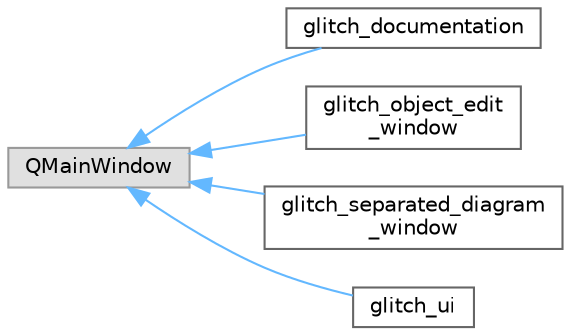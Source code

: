 digraph "Graphical Class Hierarchy"
{
 // LATEX_PDF_SIZE
  bgcolor="transparent";
  edge [fontname=Helvetica,fontsize=10,labelfontname=Helvetica,labelfontsize=10];
  node [fontname=Helvetica,fontsize=10,shape=box,height=0.2,width=0.4];
  rankdir="LR";
  Node0 [id="Node000000",label="QMainWindow",height=0.2,width=0.4,color="grey60", fillcolor="#E0E0E0", style="filled",tooltip=" "];
  Node0 -> Node1 [id="edge22_Node000000_Node000001",dir="back",color="steelblue1",style="solid",tooltip=" "];
  Node1 [id="Node000001",label="glitch_documentation",height=0.2,width=0.4,color="grey40", fillcolor="white", style="filled",URL="$classglitch__documentation.html",tooltip=" "];
  Node0 -> Node2 [id="edge23_Node000000_Node000002",dir="back",color="steelblue1",style="solid",tooltip=" "];
  Node2 [id="Node000002",label="glitch_object_edit\l_window",height=0.2,width=0.4,color="grey40", fillcolor="white", style="filled",URL="$classglitch__object__edit__window.html",tooltip=" "];
  Node0 -> Node3 [id="edge24_Node000000_Node000003",dir="back",color="steelblue1",style="solid",tooltip=" "];
  Node3 [id="Node000003",label="glitch_separated_diagram\l_window",height=0.2,width=0.4,color="grey40", fillcolor="white", style="filled",URL="$classglitch__separated__diagram__window.html",tooltip=" "];
  Node0 -> Node4 [id="edge25_Node000000_Node000004",dir="back",color="steelblue1",style="solid",tooltip=" "];
  Node4 [id="Node000004",label="glitch_ui",height=0.2,width=0.4,color="grey40", fillcolor="white", style="filled",URL="$classglitch__ui.html",tooltip=" "];
}
